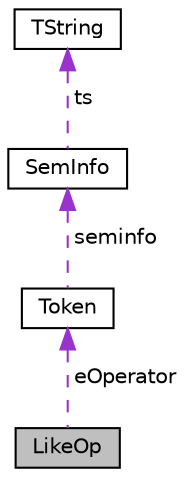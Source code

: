 digraph "LikeOp"
{
  edge [fontname="Helvetica",fontsize="10",labelfontname="Helvetica",labelfontsize="10"];
  node [fontname="Helvetica",fontsize="10",shape=record];
  Node1 [label="LikeOp",height=0.2,width=0.4,color="black", fillcolor="grey75", style="filled", fontcolor="black"];
  Node2 -> Node1 [dir="back",color="darkorchid3",fontsize="10",style="dashed",label=" eOperator" ,fontname="Helvetica"];
  Node2 [label="Token",height=0.2,width=0.4,color="black", fillcolor="white", style="filled",URL="$struct_token.html"];
  Node3 -> Node2 [dir="back",color="darkorchid3",fontsize="10",style="dashed",label=" seminfo" ,fontname="Helvetica"];
  Node3 [label="SemInfo",height=0.2,width=0.4,color="black", fillcolor="white", style="filled",URL="$union_sem_info.html"];
  Node4 -> Node3 [dir="back",color="darkorchid3",fontsize="10",style="dashed",label=" ts" ,fontname="Helvetica"];
  Node4 [label="TString",height=0.2,width=0.4,color="black", fillcolor="white", style="filled",URL="$union_t_string.html"];
}
